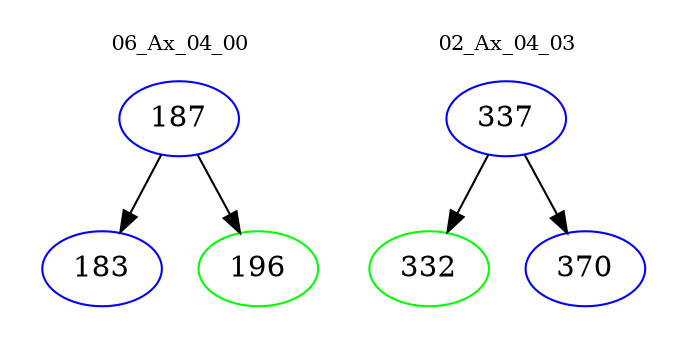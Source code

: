 digraph{
subgraph cluster_0 {
color = white
label = "06_Ax_04_00";
fontsize=10;
T0_187 [label="187", color="blue"]
T0_187 -> T0_183 [color="black"]
T0_183 [label="183", color="blue"]
T0_187 -> T0_196 [color="black"]
T0_196 [label="196", color="green"]
}
subgraph cluster_1 {
color = white
label = "02_Ax_04_03";
fontsize=10;
T1_337 [label="337", color="blue"]
T1_337 -> T1_332 [color="black"]
T1_332 [label="332", color="green"]
T1_337 -> T1_370 [color="black"]
T1_370 [label="370", color="blue"]
}
}
